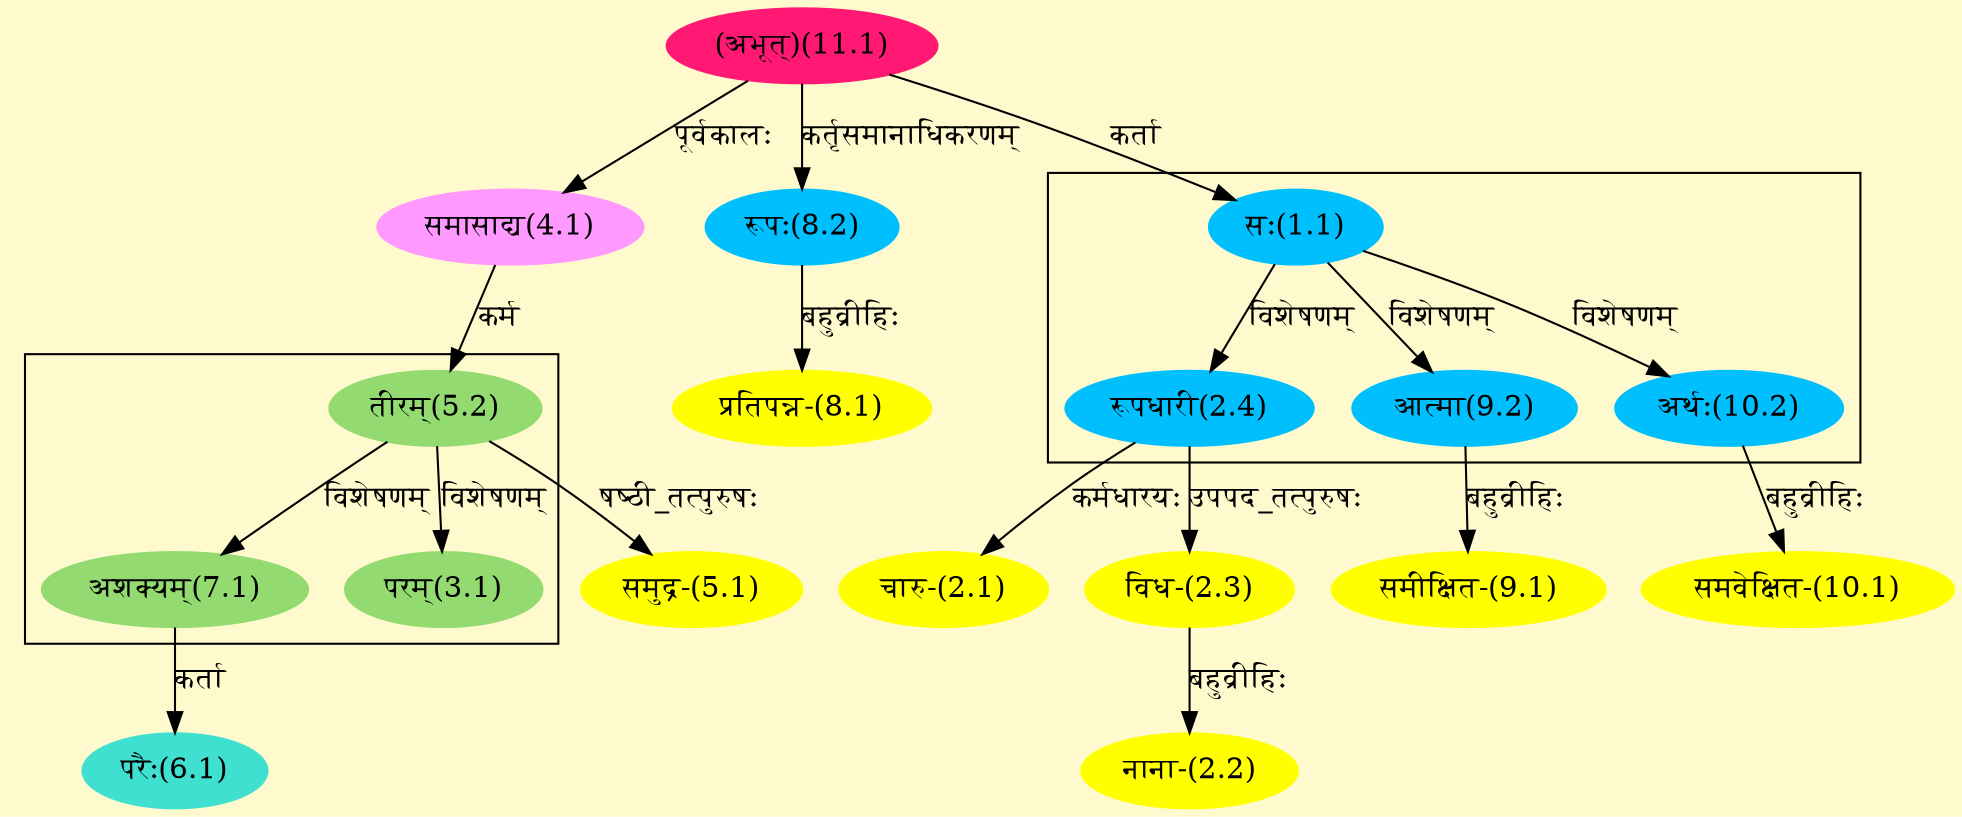 digraph G{
rankdir=BT;
 compound=true;
 bgcolor="lemonchiffon1";

subgraph cluster_1{
Node2_4 [style=filled, color="#00BFFF" label = "रूपधारी(2.4)"]
Node1_1 [style=filled, color="#00BFFF" label = "सः(1.1)"]
Node9_2 [style=filled, color="#00BFFF" label = "आत्मा(9.2)"]
Node10_2 [style=filled, color="#00BFFF" label = "अर्थः(10.2)"]

}

subgraph cluster_2{
Node3_1 [style=filled, color="#93DB70" label = "परम्(3.1)"]
Node5_2 [style=filled, color="#93DB70" label = "तीरम्(5.2)"]
Node7_1 [style=filled, color="#93DB70" label = "अशक्यम्(7.1)"]

}
Node1_1 [style=filled, color="#00BFFF" label = "सः(1.1)"]
Node11_1 [style=filled, color="#FF1975" label = "(अभूत्)(11.1)"]
Node2_1 [style=filled, color="#FFFF00" label = "चारु-(2.1)"]
Node2_4 [style=filled, color="#00BFFF" label = "रूपधारी(2.4)"]
Node2_2 [style=filled, color="#FFFF00" label = "नाना-(2.2)"]
Node2_3 [style=filled, color="#FFFF00" label = "विध-(2.3)"]
Node4_1 [style=filled, color="#FF99FF" label = "समासाद्य(4.1)"]
Node5_1 [style=filled, color="#FFFF00" label = "समुद्र-(5.1)"]
Node5_2 [style=filled, color="#93DB70" label = "तीरम्(5.2)"]
Node6_1 [style=filled, color="#40E0D0" label = "परैः(6.1)"]
Node7_1 [style=filled, color="#93DB70" label = "अशक्यम्(7.1)"]
Node8_1 [style=filled, color="#FFFF00" label = "प्रतिपन्न-(8.1)"]
Node8_2 [style=filled, color="#00BFFF" label = "रूपः(8.2)"]
Node9_1 [style=filled, color="#FFFF00" label = "समीक्षित-(9.1)"]
Node9_2 [style=filled, color="#00BFFF" label = "आत्मा(9.2)"]
Node10_1 [style=filled, color="#FFFF00" label = "समवेक्षित-(10.1)"]
Node10_2 [style=filled, color="#00BFFF" label = "अर्थः(10.2)"]
/* Start of Relations section */

Node1_1 -> Node11_1 [  label="कर्ता"  dir="back" ]
Node2_1 -> Node2_4 [  label="कर्मधारयः"  dir="back" ]
Node2_2 -> Node2_3 [  label="बहुव्रीहिः"  dir="back" ]
Node2_3 -> Node2_4 [  label="उपपद_तत्पुरुषः"  dir="back" ]
Node2_4 -> Node1_1 [  label="विशेषणम्"  dir="back" ]
Node3_1 -> Node5_2 [  label="विशेषणम्"  dir="back" ]
Node4_1 -> Node11_1 [  label="पूर्वकालः"  dir="back" ]
Node5_1 -> Node5_2 [  label="षष्ठी_तत्पुरुषः"  dir="back" ]
Node5_2 -> Node4_1 [  label="कर्म"  dir="back" ]
Node6_1 -> Node7_1 [  label="कर्ता"  dir="back" ]
Node7_1 -> Node5_2 [  label="विशेषणम्"  dir="back" ]
Node8_1 -> Node8_2 [  label="बहुव्रीहिः"  dir="back" ]
Node8_2 -> Node11_1 [  label="कर्तृसमानाधिकरणम्"  dir="back" ]
Node9_1 -> Node9_2 [  label="बहुव्रीहिः"  dir="back" ]
Node9_2 -> Node1_1 [  label="विशेषणम्"  dir="back" ]
Node10_1 -> Node10_2 [  label="बहुव्रीहिः"  dir="back" ]
Node10_2 -> Node1_1 [  label="विशेषणम्"  dir="back" ]
}
